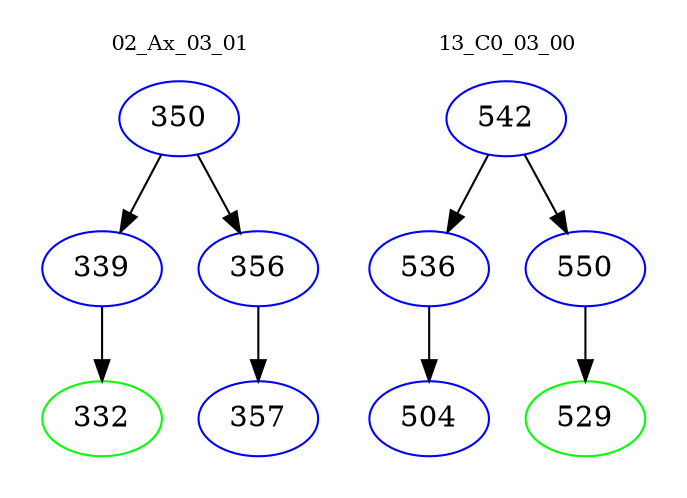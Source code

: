 digraph{
subgraph cluster_0 {
color = white
label = "02_Ax_03_01";
fontsize=10;
T0_350 [label="350", color="blue"]
T0_350 -> T0_339 [color="black"]
T0_339 [label="339", color="blue"]
T0_339 -> T0_332 [color="black"]
T0_332 [label="332", color="green"]
T0_350 -> T0_356 [color="black"]
T0_356 [label="356", color="blue"]
T0_356 -> T0_357 [color="black"]
T0_357 [label="357", color="blue"]
}
subgraph cluster_1 {
color = white
label = "13_C0_03_00";
fontsize=10;
T1_542 [label="542", color="blue"]
T1_542 -> T1_536 [color="black"]
T1_536 [label="536", color="blue"]
T1_536 -> T1_504 [color="black"]
T1_504 [label="504", color="blue"]
T1_542 -> T1_550 [color="black"]
T1_550 [label="550", color="blue"]
T1_550 -> T1_529 [color="black"]
T1_529 [label="529", color="green"]
}
}
